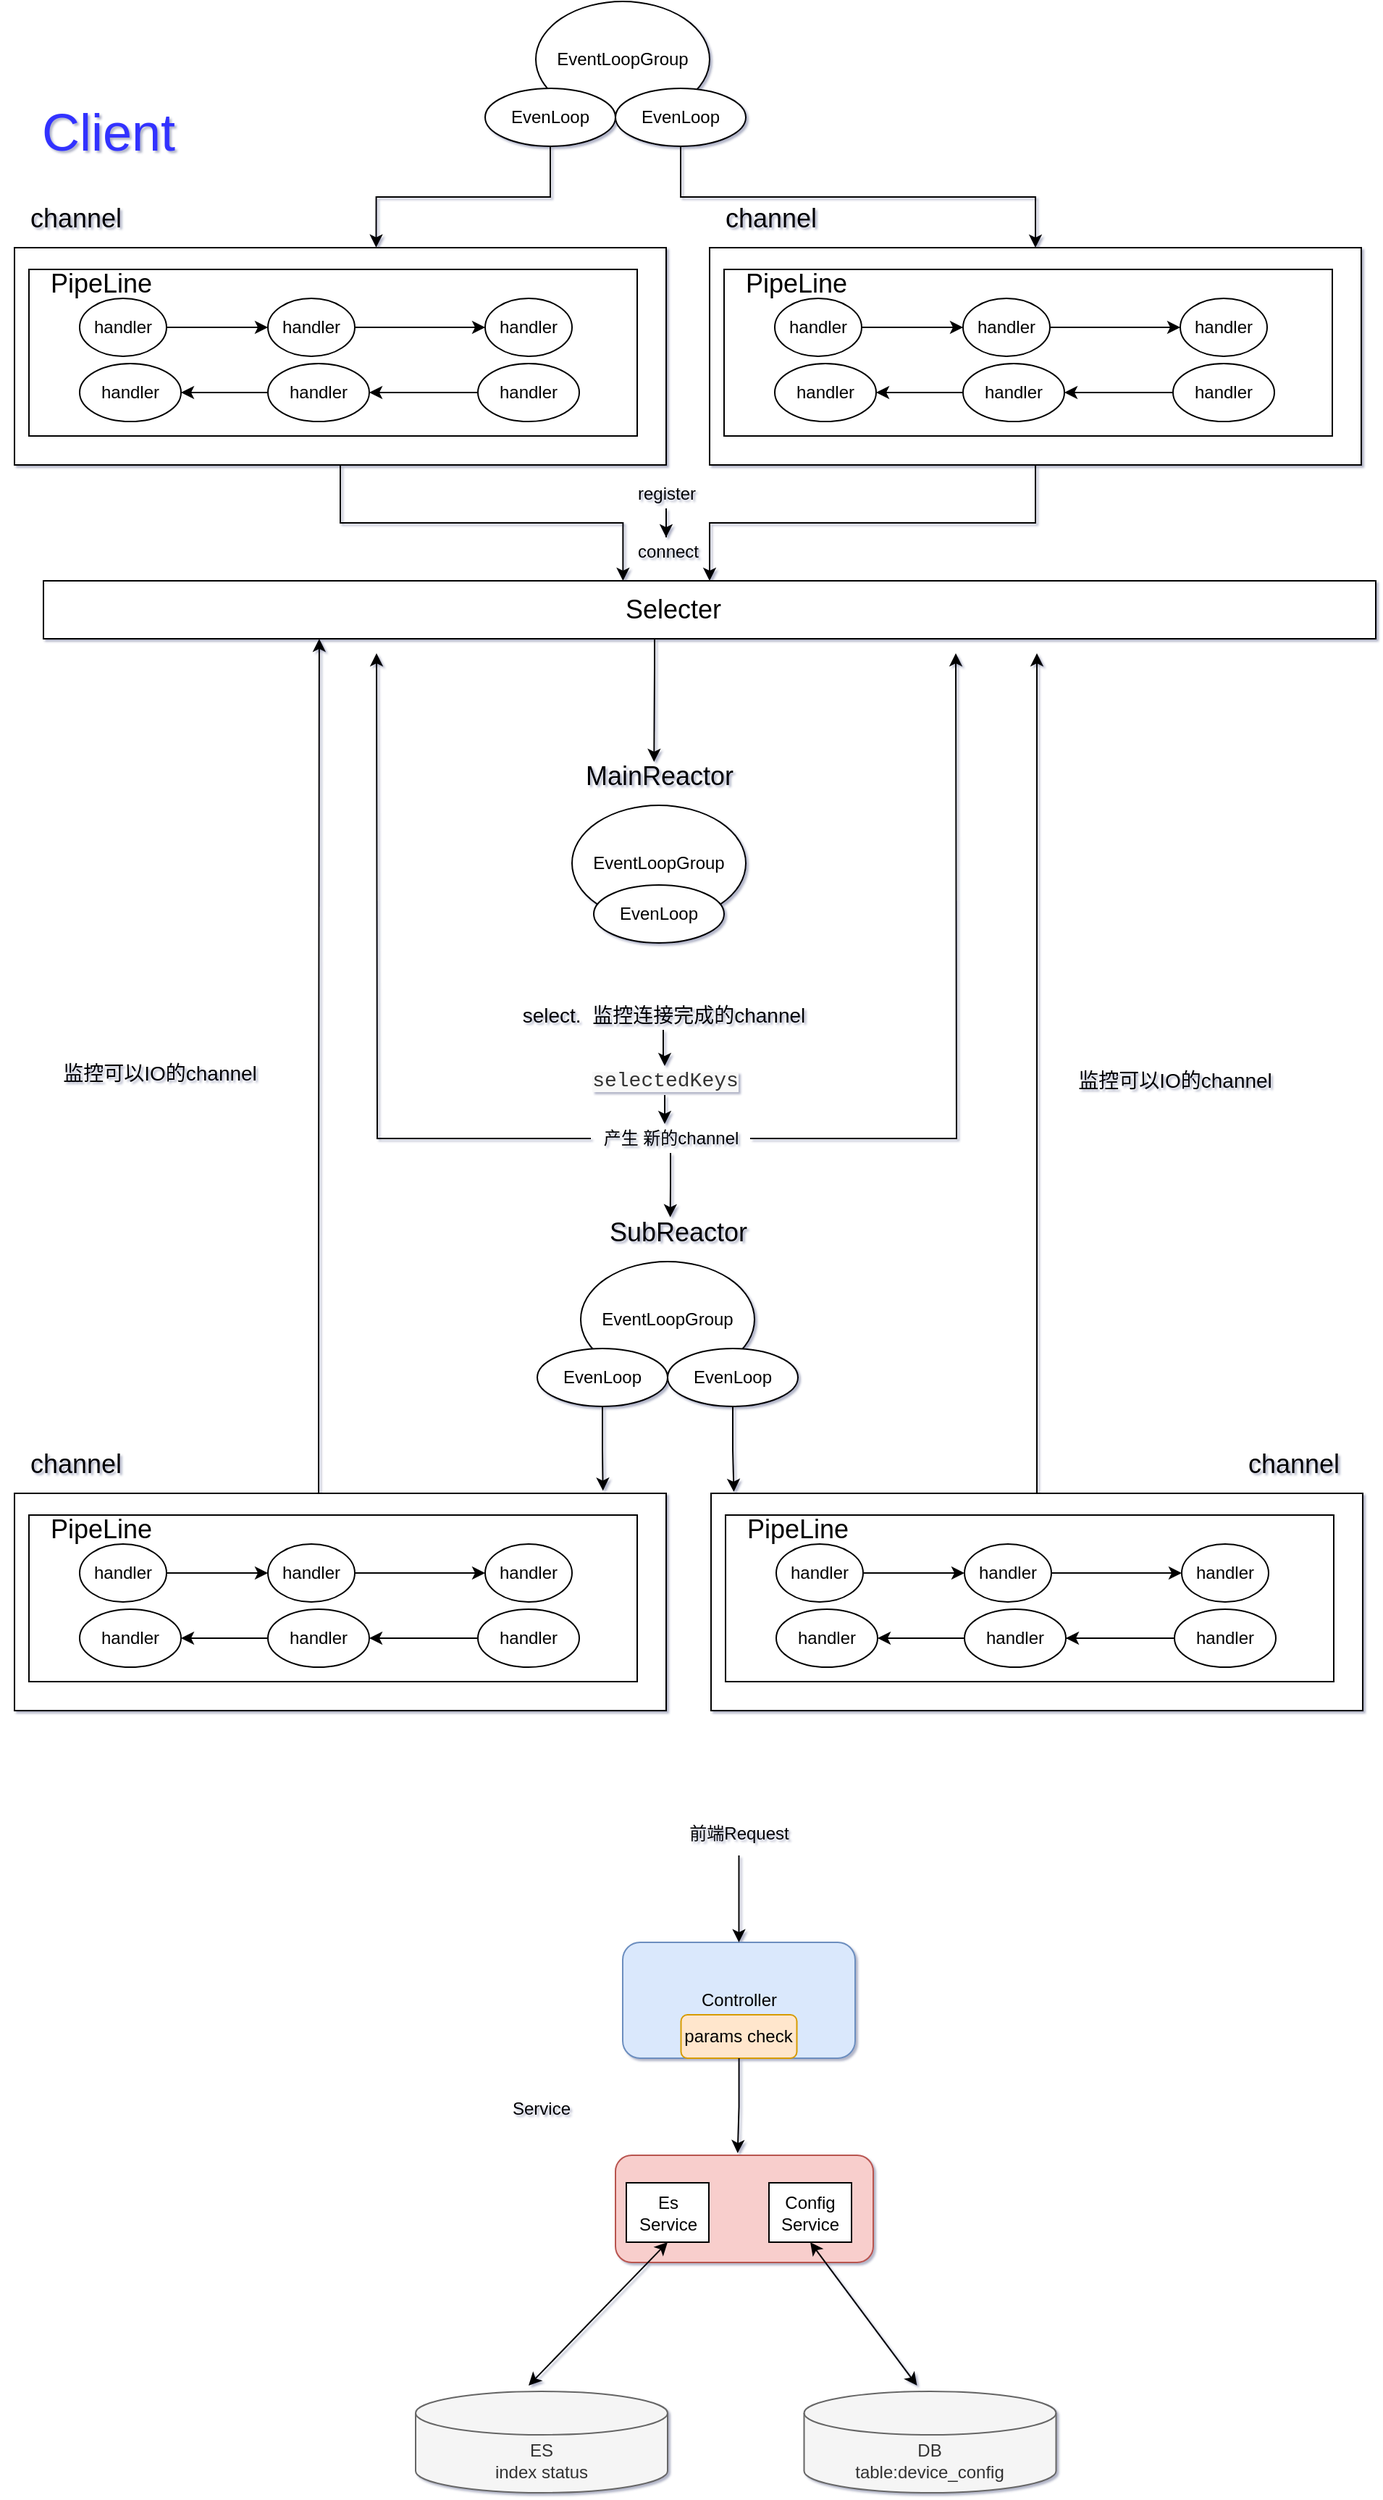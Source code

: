 <mxfile version="22.0.8" type="github">
  <diagram id="6MzOuc9nKu9rWjtDpI3t" name="Page-1">
    <mxGraphModel dx="1562" dy="865" grid="0" gridSize="10" guides="1" tooltips="1" connect="1" arrows="1" fold="1" page="0" pageScale="1" pageWidth="827" pageHeight="1169" background="#ffffff" math="0" shadow="1">
      <root>
        <mxCell id="0" />
        <mxCell id="1" parent="0" />
        <mxCell id="I30aSDcxchosgeWx6I__-58" style="edgeStyle=orthogonalEdgeStyle;rounded=0;orthogonalLoop=1;jettySize=auto;html=1;entryX=0.435;entryY=0;entryDx=0;entryDy=0;entryPerimeter=0;" parent="1" source="I30aSDcxchosgeWx6I__-1" target="I30aSDcxchosgeWx6I__-42" edge="1">
          <mxGeometry relative="1" as="geometry" />
        </mxCell>
        <mxCell id="I30aSDcxchosgeWx6I__-1" value="" style="rounded=0;whiteSpace=wrap;html=1;" parent="1" vertex="1">
          <mxGeometry x="30" y="200" width="450" height="150" as="geometry" />
        </mxCell>
        <mxCell id="I30aSDcxchosgeWx6I__-2" value="&lt;p&gt;&lt;font style=&quot;font-size: 36px&quot; color=&quot;#3333ff&quot;&gt;Client&lt;/font&gt;&lt;/p&gt;" style="text;html=1;strokeColor=none;fillColor=none;align=center;verticalAlign=middle;whiteSpace=wrap;rounded=0;" parent="1" vertex="1">
          <mxGeometry x="20" y="100" width="150" height="40" as="geometry" />
        </mxCell>
        <mxCell id="I30aSDcxchosgeWx6I__-3" value="&lt;font style=&quot;font-size: 18px&quot;&gt;channel&amp;nbsp;&lt;/font&gt;" style="text;html=1;strokeColor=none;fillColor=none;align=center;verticalAlign=middle;whiteSpace=wrap;rounded=0;" parent="1" vertex="1">
          <mxGeometry x="30" y="170" width="90" height="20" as="geometry" />
        </mxCell>
        <mxCell id="I30aSDcxchosgeWx6I__-4" value="" style="rounded=0;whiteSpace=wrap;html=1;" parent="1" vertex="1">
          <mxGeometry x="40" y="215" width="420" height="115" as="geometry" />
        </mxCell>
        <mxCell id="I30aSDcxchosgeWx6I__-5" value="EventLoopGroup" style="ellipse;whiteSpace=wrap;html=1;" parent="1" vertex="1">
          <mxGeometry x="390" y="30" width="120" height="80" as="geometry" />
        </mxCell>
        <mxCell id="I30aSDcxchosgeWx6I__-6" value="&lt;font style=&quot;font-size: 18px&quot;&gt;PipeLine&lt;/font&gt;" style="text;html=1;strokeColor=none;fillColor=none;align=center;verticalAlign=middle;whiteSpace=wrap;rounded=0;" parent="1" vertex="1">
          <mxGeometry x="70" y="215" width="40" height="20" as="geometry" />
        </mxCell>
        <mxCell id="I30aSDcxchosgeWx6I__-10" value="" style="edgeStyle=orthogonalEdgeStyle;rounded=0;orthogonalLoop=1;jettySize=auto;html=1;" parent="1" source="I30aSDcxchosgeWx6I__-8" target="I30aSDcxchosgeWx6I__-9" edge="1">
          <mxGeometry relative="1" as="geometry" />
        </mxCell>
        <mxCell id="I30aSDcxchosgeWx6I__-8" value="handler" style="ellipse;whiteSpace=wrap;html=1;" parent="1" vertex="1">
          <mxGeometry x="75" y="235" width="60" height="40" as="geometry" />
        </mxCell>
        <mxCell id="I30aSDcxchosgeWx6I__-12" value="" style="edgeStyle=orthogonalEdgeStyle;rounded=0;orthogonalLoop=1;jettySize=auto;html=1;" parent="1" source="I30aSDcxchosgeWx6I__-9" target="I30aSDcxchosgeWx6I__-11" edge="1">
          <mxGeometry relative="1" as="geometry" />
        </mxCell>
        <mxCell id="I30aSDcxchosgeWx6I__-9" value="&lt;span&gt;handler&lt;/span&gt;" style="ellipse;whiteSpace=wrap;html=1;" parent="1" vertex="1">
          <mxGeometry x="205" y="235" width="60" height="40" as="geometry" />
        </mxCell>
        <mxCell id="I30aSDcxchosgeWx6I__-11" value="&lt;span&gt;handler&lt;/span&gt;" style="ellipse;whiteSpace=wrap;html=1;" parent="1" vertex="1">
          <mxGeometry x="355" y="235" width="60" height="40" as="geometry" />
        </mxCell>
        <mxCell id="I30aSDcxchosgeWx6I__-112" value="" style="edgeStyle=orthogonalEdgeStyle;rounded=0;orthogonalLoop=1;jettySize=auto;html=1;" parent="1" source="I30aSDcxchosgeWx6I__-13" target="I30aSDcxchosgeWx6I__-17" edge="1">
          <mxGeometry relative="1" as="geometry" />
        </mxCell>
        <mxCell id="I30aSDcxchosgeWx6I__-13" value="&lt;span&gt;handler&lt;/span&gt;" style="ellipse;whiteSpace=wrap;html=1;" parent="1" vertex="1">
          <mxGeometry x="350" y="280" width="70" height="40" as="geometry" />
        </mxCell>
        <mxCell id="I30aSDcxchosgeWx6I__-20" value="" style="edgeStyle=orthogonalEdgeStyle;rounded=0;orthogonalLoop=1;jettySize=auto;html=1;" parent="1" source="I30aSDcxchosgeWx6I__-17" target="I30aSDcxchosgeWx6I__-18" edge="1">
          <mxGeometry relative="1" as="geometry" />
        </mxCell>
        <mxCell id="I30aSDcxchosgeWx6I__-17" value="&lt;span&gt;handler&lt;/span&gt;" style="ellipse;whiteSpace=wrap;html=1;" parent="1" vertex="1">
          <mxGeometry x="205" y="280" width="70" height="40" as="geometry" />
        </mxCell>
        <mxCell id="I30aSDcxchosgeWx6I__-18" value="&lt;span&gt;handler&lt;/span&gt;" style="ellipse;whiteSpace=wrap;html=1;" parent="1" vertex="1">
          <mxGeometry x="75" y="280" width="70" height="40" as="geometry" />
        </mxCell>
        <mxCell id="I30aSDcxchosgeWx6I__-59" style="edgeStyle=orthogonalEdgeStyle;rounded=0;orthogonalLoop=1;jettySize=auto;html=1;" parent="1" source="I30aSDcxchosgeWx6I__-22" target="I30aSDcxchosgeWx6I__-42" edge="1">
          <mxGeometry relative="1" as="geometry" />
        </mxCell>
        <mxCell id="I30aSDcxchosgeWx6I__-22" value="" style="rounded=0;whiteSpace=wrap;html=1;" parent="1" vertex="1">
          <mxGeometry x="510" y="200" width="450" height="150" as="geometry" />
        </mxCell>
        <mxCell id="I30aSDcxchosgeWx6I__-23" value="&lt;font style=&quot;font-size: 18px&quot;&gt;channel&amp;nbsp;&lt;/font&gt;" style="text;html=1;strokeColor=none;fillColor=none;align=center;verticalAlign=middle;whiteSpace=wrap;rounded=0;" parent="1" vertex="1">
          <mxGeometry x="510" y="170" width="90" height="20" as="geometry" />
        </mxCell>
        <mxCell id="I30aSDcxchosgeWx6I__-24" value="" style="rounded=0;whiteSpace=wrap;html=1;" parent="1" vertex="1">
          <mxGeometry x="520" y="215" width="420" height="115" as="geometry" />
        </mxCell>
        <mxCell id="I30aSDcxchosgeWx6I__-25" value="&lt;font style=&quot;font-size: 18px&quot;&gt;PipeLine&lt;/font&gt;" style="text;html=1;strokeColor=none;fillColor=none;align=center;verticalAlign=middle;whiteSpace=wrap;rounded=0;" parent="1" vertex="1">
          <mxGeometry x="550" y="215" width="40" height="20" as="geometry" />
        </mxCell>
        <mxCell id="I30aSDcxchosgeWx6I__-26" value="" style="edgeStyle=orthogonalEdgeStyle;rounded=0;orthogonalLoop=1;jettySize=auto;html=1;" parent="1" source="I30aSDcxchosgeWx6I__-27" target="I30aSDcxchosgeWx6I__-29" edge="1">
          <mxGeometry relative="1" as="geometry" />
        </mxCell>
        <mxCell id="I30aSDcxchosgeWx6I__-27" value="handler" style="ellipse;whiteSpace=wrap;html=1;" parent="1" vertex="1">
          <mxGeometry x="555" y="235" width="60" height="40" as="geometry" />
        </mxCell>
        <mxCell id="I30aSDcxchosgeWx6I__-28" value="" style="edgeStyle=orthogonalEdgeStyle;rounded=0;orthogonalLoop=1;jettySize=auto;html=1;" parent="1" source="I30aSDcxchosgeWx6I__-29" target="I30aSDcxchosgeWx6I__-30" edge="1">
          <mxGeometry relative="1" as="geometry" />
        </mxCell>
        <mxCell id="I30aSDcxchosgeWx6I__-29" value="&lt;span&gt;handler&lt;/span&gt;" style="ellipse;whiteSpace=wrap;html=1;" parent="1" vertex="1">
          <mxGeometry x="685" y="235" width="60" height="40" as="geometry" />
        </mxCell>
        <mxCell id="I30aSDcxchosgeWx6I__-30" value="&lt;span&gt;handler&lt;/span&gt;" style="ellipse;whiteSpace=wrap;html=1;" parent="1" vertex="1">
          <mxGeometry x="835" y="235" width="60" height="40" as="geometry" />
        </mxCell>
        <mxCell id="I30aSDcxchosgeWx6I__-114" value="" style="edgeStyle=orthogonalEdgeStyle;rounded=0;orthogonalLoop=1;jettySize=auto;html=1;" parent="1" source="I30aSDcxchosgeWx6I__-32" target="I30aSDcxchosgeWx6I__-34" edge="1">
          <mxGeometry relative="1" as="geometry" />
        </mxCell>
        <mxCell id="I30aSDcxchosgeWx6I__-32" value="&lt;span&gt;handler&lt;/span&gt;" style="ellipse;whiteSpace=wrap;html=1;" parent="1" vertex="1">
          <mxGeometry x="830" y="280" width="70" height="40" as="geometry" />
        </mxCell>
        <mxCell id="I30aSDcxchosgeWx6I__-33" value="" style="edgeStyle=orthogonalEdgeStyle;rounded=0;orthogonalLoop=1;jettySize=auto;html=1;" parent="1" source="I30aSDcxchosgeWx6I__-34" target="I30aSDcxchosgeWx6I__-35" edge="1">
          <mxGeometry relative="1" as="geometry" />
        </mxCell>
        <mxCell id="I30aSDcxchosgeWx6I__-34" value="&lt;span&gt;handler&lt;/span&gt;" style="ellipse;whiteSpace=wrap;html=1;" parent="1" vertex="1">
          <mxGeometry x="685" y="280" width="70" height="40" as="geometry" />
        </mxCell>
        <mxCell id="I30aSDcxchosgeWx6I__-35" value="&lt;span&gt;handler&lt;/span&gt;" style="ellipse;whiteSpace=wrap;html=1;" parent="1" vertex="1">
          <mxGeometry x="555" y="280" width="70" height="40" as="geometry" />
        </mxCell>
        <mxCell id="I30aSDcxchosgeWx6I__-38" style="edgeStyle=orthogonalEdgeStyle;rounded=0;orthogonalLoop=1;jettySize=auto;html=1;entryX=0.555;entryY=-0.001;entryDx=0;entryDy=0;entryPerimeter=0;" parent="1" source="I30aSDcxchosgeWx6I__-36" target="I30aSDcxchosgeWx6I__-1" edge="1">
          <mxGeometry relative="1" as="geometry">
            <mxPoint x="280" y="190" as="targetPoint" />
          </mxGeometry>
        </mxCell>
        <mxCell id="I30aSDcxchosgeWx6I__-36" value="&lt;span&gt;EvenLoop&lt;/span&gt;" style="ellipse;whiteSpace=wrap;html=1;" parent="1" vertex="1">
          <mxGeometry x="355" y="90" width="90" height="40" as="geometry" />
        </mxCell>
        <mxCell id="I30aSDcxchosgeWx6I__-41" style="edgeStyle=orthogonalEdgeStyle;rounded=0;orthogonalLoop=1;jettySize=auto;html=1;entryX=0.5;entryY=0;entryDx=0;entryDy=0;" parent="1" source="I30aSDcxchosgeWx6I__-37" target="I30aSDcxchosgeWx6I__-22" edge="1">
          <mxGeometry relative="1" as="geometry" />
        </mxCell>
        <mxCell id="I30aSDcxchosgeWx6I__-37" value="EvenLoop" style="ellipse;whiteSpace=wrap;html=1;" parent="1" vertex="1">
          <mxGeometry x="445" y="90" width="90" height="40" as="geometry" />
        </mxCell>
        <mxCell id="I30aSDcxchosgeWx6I__-62" style="edgeStyle=orthogonalEdgeStyle;rounded=0;orthogonalLoop=1;jettySize=auto;html=1;entryX=0.472;entryY=0;entryDx=0;entryDy=0;entryPerimeter=0;" parent="1" source="I30aSDcxchosgeWx6I__-42" target="I30aSDcxchosgeWx6I__-54" edge="1">
          <mxGeometry relative="1" as="geometry">
            <Array as="points">
              <mxPoint x="472" y="490" />
              <mxPoint x="472" y="490" />
            </Array>
          </mxGeometry>
        </mxCell>
        <mxCell id="I30aSDcxchosgeWx6I__-42" value="&lt;font style=&quot;font-size: 18px&quot;&gt;Selecter&amp;nbsp; &amp;nbsp; &amp;nbsp; &amp;nbsp; &amp;nbsp;&amp;nbsp;&lt;/font&gt;" style="rounded=0;whiteSpace=wrap;html=1;align=center;" parent="1" vertex="1">
          <mxGeometry x="50" y="430" width="920" height="40" as="geometry" />
        </mxCell>
        <mxCell id="I30aSDcxchosgeWx6I__-45" value="EventLoopGroup" style="ellipse;whiteSpace=wrap;html=1;" parent="1" vertex="1">
          <mxGeometry x="415" y="585" width="120" height="80" as="geometry" />
        </mxCell>
        <mxCell id="I30aSDcxchosgeWx6I__-47" value="EvenLoop" style="ellipse;whiteSpace=wrap;html=1;" parent="1" vertex="1">
          <mxGeometry x="430" y="640" width="90" height="40" as="geometry" />
        </mxCell>
        <mxCell id="I30aSDcxchosgeWx6I__-51" value="EventLoopGroup" style="ellipse;whiteSpace=wrap;html=1;" parent="1" vertex="1">
          <mxGeometry x="421" y="900" width="120" height="80" as="geometry" />
        </mxCell>
        <mxCell id="I30aSDcxchosgeWx6I__-105" style="edgeStyle=orthogonalEdgeStyle;rounded=0;orthogonalLoop=1;jettySize=auto;html=1;entryX=0.903;entryY=-0.012;entryDx=0;entryDy=0;entryPerimeter=0;" parent="1" source="I30aSDcxchosgeWx6I__-52" target="I30aSDcxchosgeWx6I__-77" edge="1">
          <mxGeometry relative="1" as="geometry" />
        </mxCell>
        <mxCell id="I30aSDcxchosgeWx6I__-52" value="&lt;span&gt;EvenLoop&lt;/span&gt;" style="ellipse;whiteSpace=wrap;html=1;" parent="1" vertex="1">
          <mxGeometry x="391" y="960" width="90" height="40" as="geometry" />
        </mxCell>
        <mxCell id="I30aSDcxchosgeWx6I__-106" style="edgeStyle=orthogonalEdgeStyle;rounded=0;orthogonalLoop=1;jettySize=auto;html=1;entryX=0.035;entryY=-0.007;entryDx=0;entryDy=0;entryPerimeter=0;" parent="1" source="I30aSDcxchosgeWx6I__-53" target="I30aSDcxchosgeWx6I__-91" edge="1">
          <mxGeometry relative="1" as="geometry" />
        </mxCell>
        <mxCell id="I30aSDcxchosgeWx6I__-53" value="EvenLoop" style="ellipse;whiteSpace=wrap;html=1;" parent="1" vertex="1">
          <mxGeometry x="481" y="960" width="90" height="40" as="geometry" />
        </mxCell>
        <mxCell id="I30aSDcxchosgeWx6I__-54" value="&lt;font style=&quot;font-size: 18px&quot;&gt;MainReactor&lt;/font&gt;" style="text;html=1;align=center;verticalAlign=middle;resizable=0;points=[];autosize=1;strokeColor=none;" parent="1" vertex="1">
          <mxGeometry x="415" y="555" width="120" height="20" as="geometry" />
        </mxCell>
        <mxCell id="I30aSDcxchosgeWx6I__-55" value="&lt;font style=&quot;font-size: 18px&quot;&gt;SubReactor&lt;/font&gt;" style="text;html=1;align=center;verticalAlign=middle;resizable=0;points=[];autosize=1;strokeColor=none;" parent="1" vertex="1">
          <mxGeometry x="433" y="870" width="110" height="20" as="geometry" />
        </mxCell>
        <mxCell id="I30aSDcxchosgeWx6I__-60" value="connect" style="text;html=1;align=center;verticalAlign=middle;resizable=0;points=[];autosize=1;strokeColor=none;" parent="1" vertex="1">
          <mxGeometry x="451" y="400" width="60" height="20" as="geometry" />
        </mxCell>
        <mxCell id="I30aSDcxchosgeWx6I__-71" style="edgeStyle=orthogonalEdgeStyle;rounded=0;orthogonalLoop=1;jettySize=auto;html=1;entryX=0.471;entryY=-0.01;entryDx=0;entryDy=0;entryPerimeter=0;" parent="1" source="I30aSDcxchosgeWx6I__-64" target="I30aSDcxchosgeWx6I__-68" edge="1">
          <mxGeometry relative="1" as="geometry" />
        </mxCell>
        <mxCell id="I30aSDcxchosgeWx6I__-64" value="&lt;span style=&quot;color: rgb(51 , 51 , 51) ; font-family: &amp;#34;menlo&amp;#34; , &amp;#34;monaco&amp;#34; , &amp;#34;consolas&amp;#34; , &amp;#34;courier new&amp;#34; , monospace ; background-color: rgb(248 , 248 , 248)&quot;&gt;&lt;font style=&quot;font-size: 14px&quot;&gt;selectedKeys&lt;/font&gt;&lt;/span&gt;" style="text;html=1;align=center;verticalAlign=middle;resizable=0;points=[];autosize=1;strokeColor=none;" parent="1" vertex="1">
          <mxGeometry x="424" y="765" width="110" height="20" as="geometry" />
        </mxCell>
        <mxCell id="I30aSDcxchosgeWx6I__-69" style="edgeStyle=orthogonalEdgeStyle;rounded=0;orthogonalLoop=1;jettySize=auto;html=1;" parent="1" source="I30aSDcxchosgeWx6I__-67" target="I30aSDcxchosgeWx6I__-64" edge="1">
          <mxGeometry relative="1" as="geometry">
            <Array as="points">
              <mxPoint x="478" y="760" />
              <mxPoint x="479" y="760" />
            </Array>
          </mxGeometry>
        </mxCell>
        <mxCell id="I30aSDcxchosgeWx6I__-67" value="&lt;font style=&quot;font-size: 14px&quot;&gt;select. &amp;nbsp;监控连接完成的channel&lt;/font&gt;" style="text;html=1;align=center;verticalAlign=middle;resizable=0;points=[];autosize=1;strokeColor=none;" parent="1" vertex="1">
          <mxGeometry x="373" y="720" width="210" height="20" as="geometry" />
        </mxCell>
        <mxCell id="I30aSDcxchosgeWx6I__-76" style="edgeStyle=orthogonalEdgeStyle;rounded=0;orthogonalLoop=1;jettySize=auto;html=1;entryX=0.453;entryY=-0.03;entryDx=0;entryDy=0;entryPerimeter=0;" parent="1" source="I30aSDcxchosgeWx6I__-68" target="I30aSDcxchosgeWx6I__-55" edge="1">
          <mxGeometry relative="1" as="geometry" />
        </mxCell>
        <mxCell id="I30aSDcxchosgeWx6I__-107" style="edgeStyle=orthogonalEdgeStyle;rounded=0;orthogonalLoop=1;jettySize=auto;html=1;" parent="1" source="I30aSDcxchosgeWx6I__-68" edge="1">
          <mxGeometry relative="1" as="geometry">
            <mxPoint x="680" y="480" as="targetPoint" />
          </mxGeometry>
        </mxCell>
        <mxCell id="I30aSDcxchosgeWx6I__-109" style="edgeStyle=orthogonalEdgeStyle;rounded=0;orthogonalLoop=1;jettySize=auto;html=1;" parent="1" source="I30aSDcxchosgeWx6I__-68" edge="1">
          <mxGeometry relative="1" as="geometry">
            <mxPoint x="280" y="480" as="targetPoint" />
          </mxGeometry>
        </mxCell>
        <mxCell id="I30aSDcxchosgeWx6I__-68" value="产生 新的channel" style="text;html=1;align=center;verticalAlign=middle;resizable=0;points=[];autosize=1;strokeColor=none;" parent="1" vertex="1">
          <mxGeometry x="428" y="805" width="110" height="20" as="geometry" />
        </mxCell>
        <mxCell id="I30aSDcxchosgeWx6I__-73" style="edgeStyle=orthogonalEdgeStyle;rounded=0;orthogonalLoop=1;jettySize=auto;html=1;entryX=0.483;entryY=0;entryDx=0;entryDy=0;entryPerimeter=0;" parent="1" source="I30aSDcxchosgeWx6I__-72" target="I30aSDcxchosgeWx6I__-60" edge="1">
          <mxGeometry relative="1" as="geometry" />
        </mxCell>
        <mxCell id="I30aSDcxchosgeWx6I__-72" value="register" style="text;html=1;align=center;verticalAlign=middle;resizable=0;points=[];autosize=1;strokeColor=none;" parent="1" vertex="1">
          <mxGeometry x="450" y="360" width="60" height="20" as="geometry" />
        </mxCell>
        <mxCell id="s12Jwls75VogBi4UchPk-1" style="edgeStyle=orthogonalEdgeStyle;rounded=0;orthogonalLoop=1;jettySize=auto;html=1;entryX=0.207;entryY=1;entryDx=0;entryDy=0;entryPerimeter=0;" parent="1" source="I30aSDcxchosgeWx6I__-77" target="I30aSDcxchosgeWx6I__-42" edge="1">
          <mxGeometry relative="1" as="geometry">
            <Array as="points">
              <mxPoint x="240" y="900" />
              <mxPoint x="240" y="900" />
            </Array>
          </mxGeometry>
        </mxCell>
        <mxCell id="I30aSDcxchosgeWx6I__-77" value="" style="rounded=0;whiteSpace=wrap;html=1;" parent="1" vertex="1">
          <mxGeometry x="30" y="1060" width="450" height="150" as="geometry" />
        </mxCell>
        <mxCell id="I30aSDcxchosgeWx6I__-78" value="&lt;font style=&quot;font-size: 18px&quot;&gt;channel&amp;nbsp;&lt;/font&gt;" style="text;html=1;strokeColor=none;fillColor=none;align=center;verticalAlign=middle;whiteSpace=wrap;rounded=0;" parent="1" vertex="1">
          <mxGeometry x="30" y="1030" width="90" height="20" as="geometry" />
        </mxCell>
        <mxCell id="I30aSDcxchosgeWx6I__-79" value="" style="rounded=0;whiteSpace=wrap;html=1;" parent="1" vertex="1">
          <mxGeometry x="40" y="1075" width="420" height="115" as="geometry" />
        </mxCell>
        <mxCell id="I30aSDcxchosgeWx6I__-80" value="&lt;font style=&quot;font-size: 18px&quot;&gt;PipeLine&lt;/font&gt;" style="text;html=1;strokeColor=none;fillColor=none;align=center;verticalAlign=middle;whiteSpace=wrap;rounded=0;" parent="1" vertex="1">
          <mxGeometry x="70" y="1075" width="40" height="20" as="geometry" />
        </mxCell>
        <mxCell id="I30aSDcxchosgeWx6I__-81" value="" style="edgeStyle=orthogonalEdgeStyle;rounded=0;orthogonalLoop=1;jettySize=auto;html=1;" parent="1" source="I30aSDcxchosgeWx6I__-82" target="I30aSDcxchosgeWx6I__-84" edge="1">
          <mxGeometry relative="1" as="geometry" />
        </mxCell>
        <mxCell id="I30aSDcxchosgeWx6I__-82" value="handler" style="ellipse;whiteSpace=wrap;html=1;" parent="1" vertex="1">
          <mxGeometry x="75" y="1095" width="60" height="40" as="geometry" />
        </mxCell>
        <mxCell id="I30aSDcxchosgeWx6I__-83" value="" style="edgeStyle=orthogonalEdgeStyle;rounded=0;orthogonalLoop=1;jettySize=auto;html=1;" parent="1" source="I30aSDcxchosgeWx6I__-84" target="I30aSDcxchosgeWx6I__-85" edge="1">
          <mxGeometry relative="1" as="geometry" />
        </mxCell>
        <mxCell id="I30aSDcxchosgeWx6I__-84" value="&lt;span&gt;handler&lt;/span&gt;" style="ellipse;whiteSpace=wrap;html=1;" parent="1" vertex="1">
          <mxGeometry x="205" y="1095" width="60" height="40" as="geometry" />
        </mxCell>
        <mxCell id="I30aSDcxchosgeWx6I__-85" value="&lt;span&gt;handler&lt;/span&gt;" style="ellipse;whiteSpace=wrap;html=1;" parent="1" vertex="1">
          <mxGeometry x="355" y="1095" width="60" height="40" as="geometry" />
        </mxCell>
        <mxCell id="I30aSDcxchosgeWx6I__-115" value="" style="edgeStyle=orthogonalEdgeStyle;rounded=0;orthogonalLoop=1;jettySize=auto;html=1;" parent="1" source="I30aSDcxchosgeWx6I__-87" target="I30aSDcxchosgeWx6I__-89" edge="1">
          <mxGeometry relative="1" as="geometry" />
        </mxCell>
        <mxCell id="I30aSDcxchosgeWx6I__-87" value="&lt;span&gt;handler&lt;/span&gt;" style="ellipse;whiteSpace=wrap;html=1;" parent="1" vertex="1">
          <mxGeometry x="350" y="1140" width="70" height="40" as="geometry" />
        </mxCell>
        <mxCell id="I30aSDcxchosgeWx6I__-88" value="" style="edgeStyle=orthogonalEdgeStyle;rounded=0;orthogonalLoop=1;jettySize=auto;html=1;" parent="1" source="I30aSDcxchosgeWx6I__-89" target="I30aSDcxchosgeWx6I__-90" edge="1">
          <mxGeometry relative="1" as="geometry" />
        </mxCell>
        <mxCell id="I30aSDcxchosgeWx6I__-89" value="&lt;span&gt;handler&lt;/span&gt;" style="ellipse;whiteSpace=wrap;html=1;" parent="1" vertex="1">
          <mxGeometry x="205" y="1140" width="70" height="40" as="geometry" />
        </mxCell>
        <mxCell id="I30aSDcxchosgeWx6I__-90" value="&lt;span&gt;handler&lt;/span&gt;" style="ellipse;whiteSpace=wrap;html=1;" parent="1" vertex="1">
          <mxGeometry x="75" y="1140" width="70" height="40" as="geometry" />
        </mxCell>
        <mxCell id="s12Jwls75VogBi4UchPk-3" style="edgeStyle=orthogonalEdgeStyle;rounded=0;orthogonalLoop=1;jettySize=auto;html=1;" parent="1" source="I30aSDcxchosgeWx6I__-91" edge="1">
          <mxGeometry relative="1" as="geometry">
            <mxPoint x="736.0" y="480" as="targetPoint" />
          </mxGeometry>
        </mxCell>
        <mxCell id="I30aSDcxchosgeWx6I__-91" value="" style="rounded=0;whiteSpace=wrap;html=1;" parent="1" vertex="1">
          <mxGeometry x="511" y="1060" width="450" height="150" as="geometry" />
        </mxCell>
        <mxCell id="I30aSDcxchosgeWx6I__-92" value="&lt;font style=&quot;font-size: 18px&quot;&gt;channel&amp;nbsp;&lt;/font&gt;" style="text;html=1;strokeColor=none;fillColor=none;align=center;verticalAlign=middle;whiteSpace=wrap;rounded=0;" parent="1" vertex="1">
          <mxGeometry x="871" y="1030" width="90" height="20" as="geometry" />
        </mxCell>
        <mxCell id="I30aSDcxchosgeWx6I__-93" value="" style="rounded=0;whiteSpace=wrap;html=1;" parent="1" vertex="1">
          <mxGeometry x="521" y="1075" width="420" height="115" as="geometry" />
        </mxCell>
        <mxCell id="I30aSDcxchosgeWx6I__-94" value="&lt;font style=&quot;font-size: 18px&quot;&gt;PipeLine&lt;/font&gt;" style="text;html=1;strokeColor=none;fillColor=none;align=center;verticalAlign=middle;whiteSpace=wrap;rounded=0;" parent="1" vertex="1">
          <mxGeometry x="551" y="1075" width="40" height="20" as="geometry" />
        </mxCell>
        <mxCell id="I30aSDcxchosgeWx6I__-95" value="" style="edgeStyle=orthogonalEdgeStyle;rounded=0;orthogonalLoop=1;jettySize=auto;html=1;" parent="1" source="I30aSDcxchosgeWx6I__-96" target="I30aSDcxchosgeWx6I__-98" edge="1">
          <mxGeometry relative="1" as="geometry" />
        </mxCell>
        <mxCell id="I30aSDcxchosgeWx6I__-96" value="handler" style="ellipse;whiteSpace=wrap;html=1;" parent="1" vertex="1">
          <mxGeometry x="556" y="1095" width="60" height="40" as="geometry" />
        </mxCell>
        <mxCell id="I30aSDcxchosgeWx6I__-97" value="" style="edgeStyle=orthogonalEdgeStyle;rounded=0;orthogonalLoop=1;jettySize=auto;html=1;" parent="1" source="I30aSDcxchosgeWx6I__-98" target="I30aSDcxchosgeWx6I__-99" edge="1">
          <mxGeometry relative="1" as="geometry" />
        </mxCell>
        <mxCell id="I30aSDcxchosgeWx6I__-98" value="&lt;span&gt;handler&lt;/span&gt;" style="ellipse;whiteSpace=wrap;html=1;" parent="1" vertex="1">
          <mxGeometry x="686" y="1095" width="60" height="40" as="geometry" />
        </mxCell>
        <mxCell id="I30aSDcxchosgeWx6I__-99" value="&lt;span&gt;handler&lt;/span&gt;" style="ellipse;whiteSpace=wrap;html=1;" parent="1" vertex="1">
          <mxGeometry x="836" y="1095" width="60" height="40" as="geometry" />
        </mxCell>
        <mxCell id="I30aSDcxchosgeWx6I__-100" style="edgeStyle=orthogonalEdgeStyle;rounded=0;orthogonalLoop=1;jettySize=auto;html=1;entryX=1;entryY=0.5;entryDx=0;entryDy=0;" parent="1" source="I30aSDcxchosgeWx6I__-101" target="I30aSDcxchosgeWx6I__-103" edge="1">
          <mxGeometry relative="1" as="geometry">
            <Array as="points">
              <mxPoint x="731" y="1160" />
              <mxPoint x="731" y="1160" />
            </Array>
          </mxGeometry>
        </mxCell>
        <mxCell id="I30aSDcxchosgeWx6I__-116" value="" style="edgeStyle=orthogonalEdgeStyle;rounded=0;orthogonalLoop=1;jettySize=auto;html=1;" parent="1" source="I30aSDcxchosgeWx6I__-101" target="I30aSDcxchosgeWx6I__-103" edge="1">
          <mxGeometry relative="1" as="geometry" />
        </mxCell>
        <mxCell id="I30aSDcxchosgeWx6I__-101" value="&lt;span&gt;handler&lt;/span&gt;" style="ellipse;whiteSpace=wrap;html=1;" parent="1" vertex="1">
          <mxGeometry x="831" y="1140" width="70" height="40" as="geometry" />
        </mxCell>
        <mxCell id="I30aSDcxchosgeWx6I__-102" value="" style="edgeStyle=orthogonalEdgeStyle;rounded=0;orthogonalLoop=1;jettySize=auto;html=1;" parent="1" source="I30aSDcxchosgeWx6I__-103" target="I30aSDcxchosgeWx6I__-104" edge="1">
          <mxGeometry relative="1" as="geometry" />
        </mxCell>
        <mxCell id="I30aSDcxchosgeWx6I__-103" value="&lt;span&gt;handler&lt;/span&gt;" style="ellipse;whiteSpace=wrap;html=1;" parent="1" vertex="1">
          <mxGeometry x="686" y="1140" width="70" height="40" as="geometry" />
        </mxCell>
        <mxCell id="I30aSDcxchosgeWx6I__-104" value="&lt;span&gt;handler&lt;/span&gt;" style="ellipse;whiteSpace=wrap;html=1;" parent="1" vertex="1">
          <mxGeometry x="556" y="1140" width="70" height="40" as="geometry" />
        </mxCell>
        <mxCell id="s12Jwls75VogBi4UchPk-4" value="&lt;font style=&quot;font-size: 14px&quot;&gt;监控可以IO的channel&lt;/font&gt;" style="text;html=1;align=center;verticalAlign=middle;resizable=0;points=[];autosize=1;strokeColor=none;" parent="1" vertex="1">
          <mxGeometry x="756" y="765" width="150" height="20" as="geometry" />
        </mxCell>
        <mxCell id="s12Jwls75VogBi4UchPk-5" value="&lt;font style=&quot;font-size: 14px&quot;&gt;监控可以IO的channel&lt;/font&gt;" style="text;html=1;align=center;verticalAlign=middle;resizable=0;points=[];autosize=1;strokeColor=none;" parent="1" vertex="1">
          <mxGeometry x="55" y="760" width="150" height="20" as="geometry" />
        </mxCell>
        <mxCell id="GQBX_YbMC0A3ZVHjw5WA-1" value="Controller" style="rounded=1;whiteSpace=wrap;html=1;fillColor=#dae8fc;strokeColor=#6c8ebf;" vertex="1" parent="1">
          <mxGeometry x="450" y="1370" width="160.5" height="80" as="geometry" />
        </mxCell>
        <mxCell id="GQBX_YbMC0A3ZVHjw5WA-3" style="edgeStyle=orthogonalEdgeStyle;rounded=0;orthogonalLoop=1;jettySize=auto;html=1;entryX=0.5;entryY=0;entryDx=0;entryDy=0;" edge="1" parent="1" source="GQBX_YbMC0A3ZVHjw5WA-2" target="GQBX_YbMC0A3ZVHjw5WA-1">
          <mxGeometry relative="1" as="geometry" />
        </mxCell>
        <mxCell id="GQBX_YbMC0A3ZVHjw5WA-2" value="前端Request" style="text;html=1;align=center;verticalAlign=middle;resizable=0;points=[];autosize=1;strokeColor=none;fillColor=none;" vertex="1" parent="1">
          <mxGeometry x="485.25" y="1280" width="90" height="30" as="geometry" />
        </mxCell>
        <mxCell id="GQBX_YbMC0A3ZVHjw5WA-4" value="" style="rounded=1;whiteSpace=wrap;html=1;fillColor=#f8cecc;strokeColor=#b85450;" vertex="1" parent="1">
          <mxGeometry x="445" y="1517" width="178" height="74" as="geometry" />
        </mxCell>
        <mxCell id="GQBX_YbMC0A3ZVHjw5WA-5" value="Service" style="text;html=1;strokeColor=none;fillColor=none;align=center;verticalAlign=middle;whiteSpace=wrap;rounded=0;" vertex="1" parent="1">
          <mxGeometry x="364" y="1470" width="60" height="30" as="geometry" />
        </mxCell>
        <mxCell id="GQBX_YbMC0A3ZVHjw5WA-6" value="DB&lt;br&gt;table:device_config" style="shape=cylinder3;whiteSpace=wrap;html=1;boundedLbl=1;backgroundOutline=1;size=15;fillColor=#f5f5f5;strokeColor=#666666;fontColor=#333333;" vertex="1" parent="1">
          <mxGeometry x="575.25" y="1680" width="174" height="70" as="geometry" />
        </mxCell>
        <mxCell id="GQBX_YbMC0A3ZVHjw5WA-7" value="" style="endArrow=classic;startArrow=classic;html=1;rounded=0;entryX=0.5;entryY=1;entryDx=0;entryDy=0;" edge="1" parent="1" target="GQBX_YbMC0A3ZVHjw5WA-15">
          <mxGeometry width="50" height="50" relative="1" as="geometry">
            <mxPoint x="653.25" y="1676" as="sourcePoint" />
            <mxPoint x="745" y="1534" as="targetPoint" />
          </mxGeometry>
        </mxCell>
        <mxCell id="GQBX_YbMC0A3ZVHjw5WA-10" value="params check" style="rounded=1;whiteSpace=wrap;html=1;fillColor=#ffe6cc;strokeColor=#d79b00;" vertex="1" parent="1">
          <mxGeometry x="490.25" y="1420" width="80" height="30" as="geometry" />
        </mxCell>
        <mxCell id="GQBX_YbMC0A3ZVHjw5WA-11" style="edgeStyle=orthogonalEdgeStyle;rounded=0;orthogonalLoop=1;jettySize=auto;html=1;entryX=0.474;entryY=-0.02;entryDx=0;entryDy=0;entryPerimeter=0;" edge="1" parent="1" source="GQBX_YbMC0A3ZVHjw5WA-10" target="GQBX_YbMC0A3ZVHjw5WA-4">
          <mxGeometry relative="1" as="geometry" />
        </mxCell>
        <mxCell id="GQBX_YbMC0A3ZVHjw5WA-12" value="ES&lt;br&gt;index status" style="shape=cylinder3;whiteSpace=wrap;html=1;boundedLbl=1;backgroundOutline=1;size=15;fillColor=#f5f5f5;strokeColor=#666666;fontColor=#333333;" vertex="1" parent="1">
          <mxGeometry x="307" y="1680" width="174" height="70" as="geometry" />
        </mxCell>
        <mxCell id="GQBX_YbMC0A3ZVHjw5WA-13" value="" style="endArrow=classic;startArrow=classic;html=1;rounded=0;entryX=0.5;entryY=1;entryDx=0;entryDy=0;" edge="1" parent="1" target="GQBX_YbMC0A3ZVHjw5WA-14">
          <mxGeometry width="50" height="50" relative="1" as="geometry">
            <mxPoint x="385" y="1676" as="sourcePoint" />
            <mxPoint x="382" y="1612" as="targetPoint" />
          </mxGeometry>
        </mxCell>
        <mxCell id="GQBX_YbMC0A3ZVHjw5WA-14" value="Es Service" style="rounded=0;whiteSpace=wrap;html=1;" vertex="1" parent="1">
          <mxGeometry x="452.5" y="1536" width="57" height="41" as="geometry" />
        </mxCell>
        <mxCell id="GQBX_YbMC0A3ZVHjw5WA-15" value="Config Service" style="rounded=0;whiteSpace=wrap;html=1;" vertex="1" parent="1">
          <mxGeometry x="551" y="1536" width="57" height="41" as="geometry" />
        </mxCell>
      </root>
    </mxGraphModel>
  </diagram>
</mxfile>
